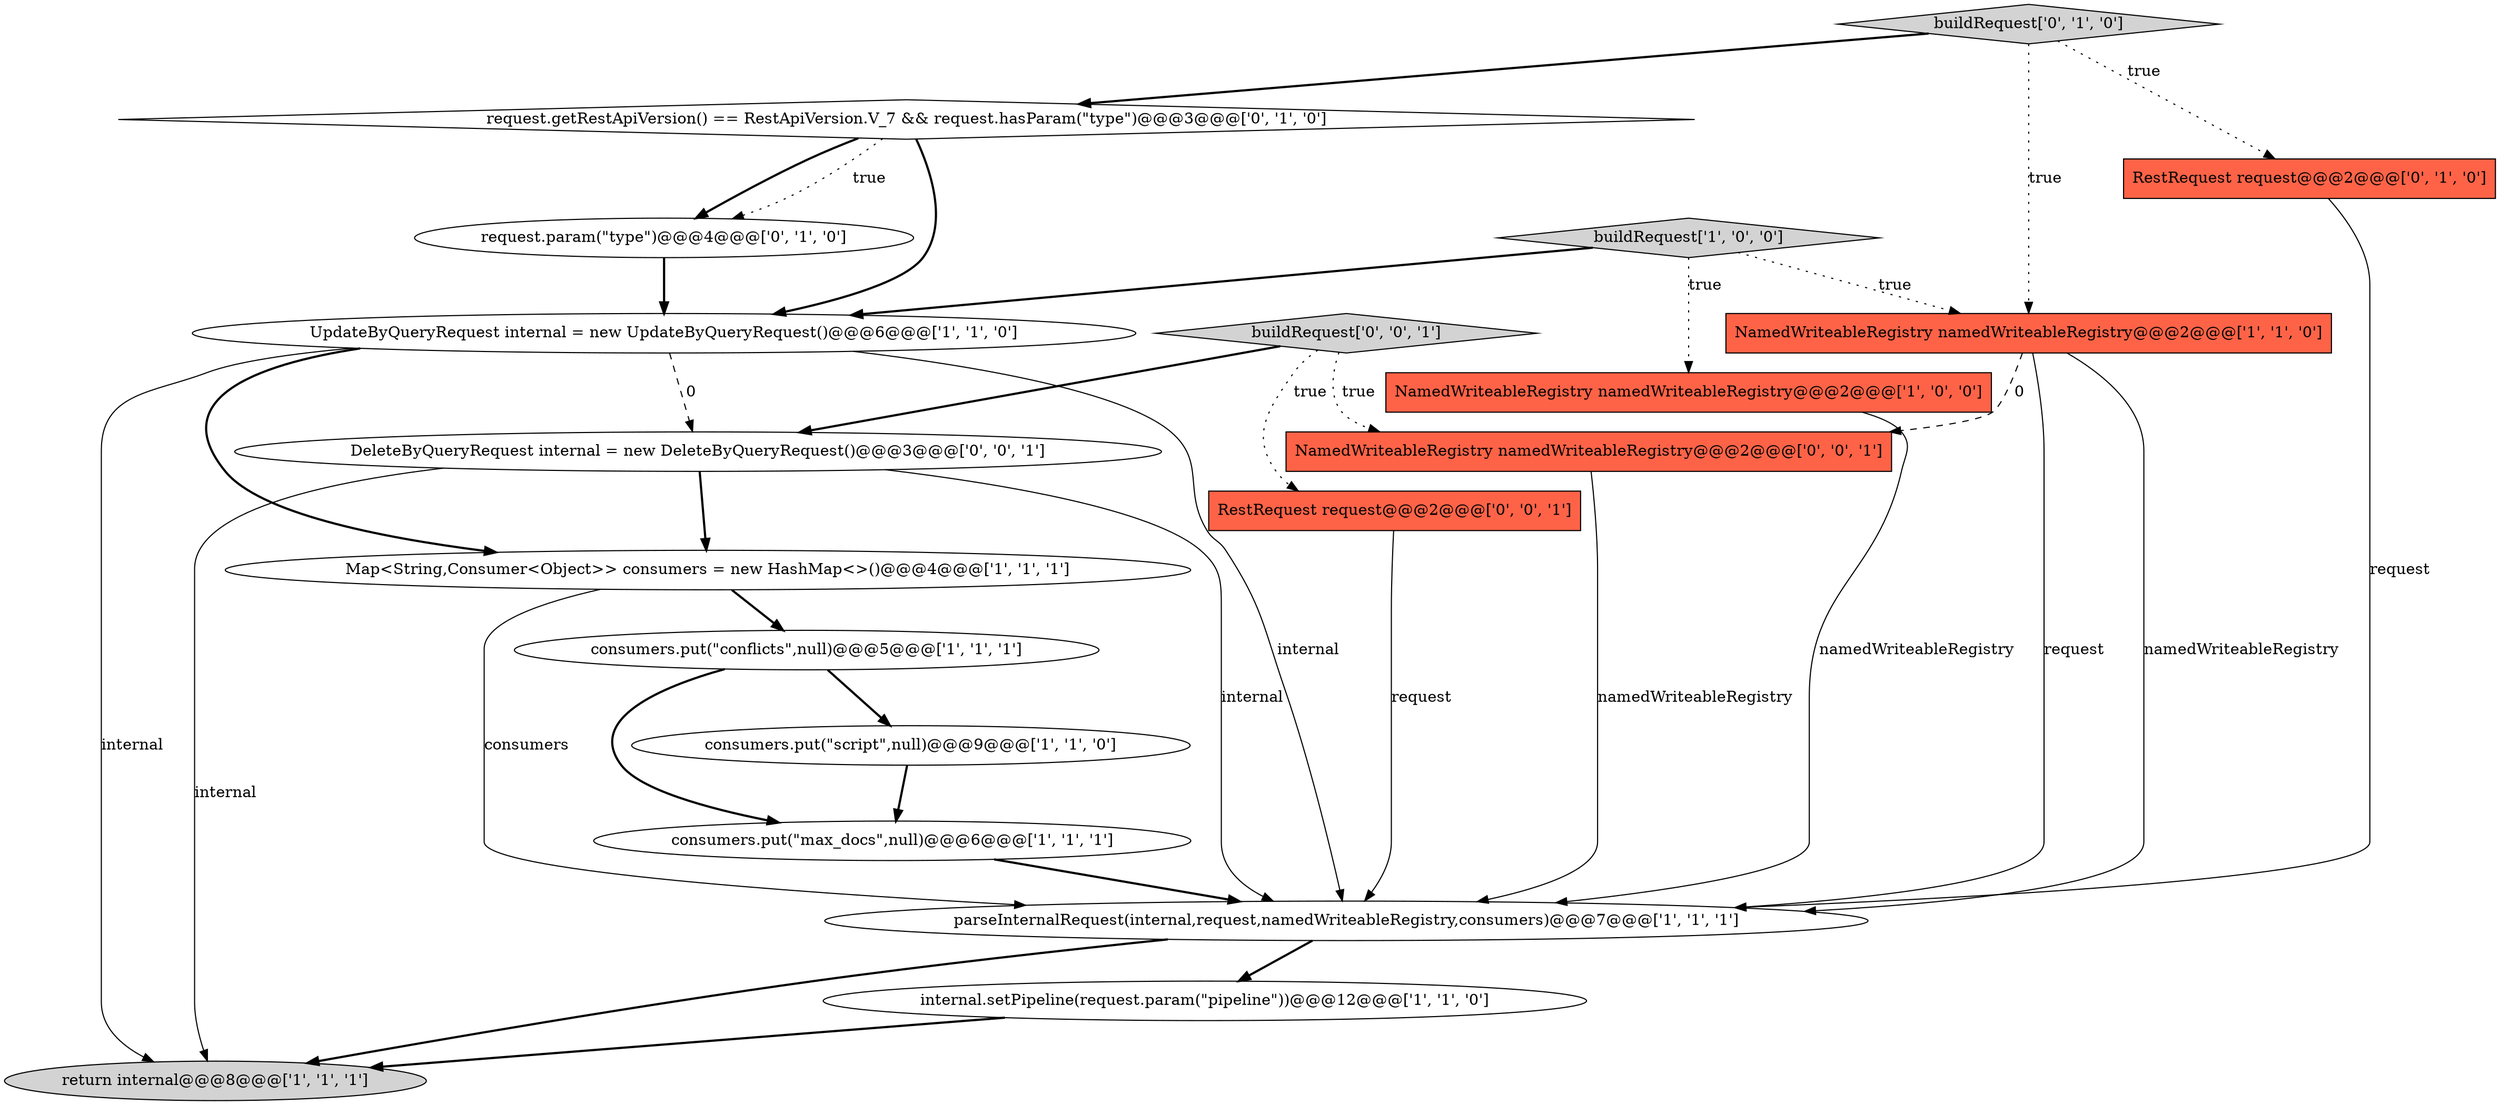 digraph {
16 [style = filled, label = "DeleteByQueryRequest internal = new DeleteByQueryRequest()@@@3@@@['0', '0', '1']", fillcolor = white, shape = ellipse image = "AAA0AAABBB3BBB"];
0 [style = filled, label = "UpdateByQueryRequest internal = new UpdateByQueryRequest()@@@6@@@['1', '1', '0']", fillcolor = white, shape = ellipse image = "AAA0AAABBB1BBB"];
14 [style = filled, label = "request.param(\"type\")@@@4@@@['0', '1', '0']", fillcolor = white, shape = ellipse image = "AAA1AAABBB2BBB"];
5 [style = filled, label = "NamedWriteableRegistry namedWriteableRegistry@@@2@@@['1', '1', '0']", fillcolor = tomato, shape = box image = "AAA0AAABBB1BBB"];
13 [style = filled, label = "buildRequest['0', '1', '0']", fillcolor = lightgray, shape = diamond image = "AAA0AAABBB2BBB"];
8 [style = filled, label = "consumers.put(\"conflicts\",null)@@@5@@@['1', '1', '1']", fillcolor = white, shape = ellipse image = "AAA0AAABBB1BBB"];
3 [style = filled, label = "consumers.put(\"script\",null)@@@9@@@['1', '1', '0']", fillcolor = white, shape = ellipse image = "AAA0AAABBB1BBB"];
10 [style = filled, label = "buildRequest['1', '0', '0']", fillcolor = lightgray, shape = diamond image = "AAA0AAABBB1BBB"];
12 [style = filled, label = "request.getRestApiVersion() == RestApiVersion.V_7 && request.hasParam(\"type\")@@@3@@@['0', '1', '0']", fillcolor = white, shape = diamond image = "AAA1AAABBB2BBB"];
15 [style = filled, label = "RestRequest request@@@2@@@['0', '0', '1']", fillcolor = tomato, shape = box image = "AAA0AAABBB3BBB"];
18 [style = filled, label = "NamedWriteableRegistry namedWriteableRegistry@@@2@@@['0', '0', '1']", fillcolor = tomato, shape = box image = "AAA0AAABBB3BBB"];
4 [style = filled, label = "consumers.put(\"max_docs\",null)@@@6@@@['1', '1', '1']", fillcolor = white, shape = ellipse image = "AAA0AAABBB1BBB"];
1 [style = filled, label = "internal.setPipeline(request.param(\"pipeline\"))@@@12@@@['1', '1', '0']", fillcolor = white, shape = ellipse image = "AAA0AAABBB1BBB"];
11 [style = filled, label = "RestRequest request@@@2@@@['0', '1', '0']", fillcolor = tomato, shape = box image = "AAA0AAABBB2BBB"];
6 [style = filled, label = "Map<String,Consumer<Object>> consumers = new HashMap<>()@@@4@@@['1', '1', '1']", fillcolor = white, shape = ellipse image = "AAA0AAABBB1BBB"];
7 [style = filled, label = "parseInternalRequest(internal,request,namedWriteableRegistry,consumers)@@@7@@@['1', '1', '1']", fillcolor = white, shape = ellipse image = "AAA0AAABBB1BBB"];
17 [style = filled, label = "buildRequest['0', '0', '1']", fillcolor = lightgray, shape = diamond image = "AAA0AAABBB3BBB"];
2 [style = filled, label = "NamedWriteableRegistry namedWriteableRegistry@@@2@@@['1', '0', '0']", fillcolor = tomato, shape = box image = "AAA0AAABBB1BBB"];
9 [style = filled, label = "return internal@@@8@@@['1', '1', '1']", fillcolor = lightgray, shape = ellipse image = "AAA0AAABBB1BBB"];
0->6 [style = bold, label=""];
17->18 [style = dotted, label="true"];
12->0 [style = bold, label=""];
10->2 [style = dotted, label="true"];
0->9 [style = solid, label="internal"];
2->7 [style = solid, label="namedWriteableRegistry"];
16->7 [style = solid, label="internal"];
4->7 [style = bold, label=""];
1->9 [style = bold, label=""];
8->4 [style = bold, label=""];
12->14 [style = bold, label=""];
5->7 [style = solid, label="namedWriteableRegistry"];
7->9 [style = bold, label=""];
16->9 [style = solid, label="internal"];
13->11 [style = dotted, label="true"];
11->7 [style = solid, label="request"];
18->7 [style = solid, label="namedWriteableRegistry"];
14->0 [style = bold, label=""];
15->7 [style = solid, label="request"];
5->18 [style = dashed, label="0"];
6->8 [style = bold, label=""];
8->3 [style = bold, label=""];
0->16 [style = dashed, label="0"];
13->12 [style = bold, label=""];
17->15 [style = dotted, label="true"];
16->6 [style = bold, label=""];
12->14 [style = dotted, label="true"];
13->5 [style = dotted, label="true"];
7->1 [style = bold, label=""];
0->7 [style = solid, label="internal"];
17->16 [style = bold, label=""];
5->7 [style = solid, label="request"];
3->4 [style = bold, label=""];
10->0 [style = bold, label=""];
6->7 [style = solid, label="consumers"];
10->5 [style = dotted, label="true"];
}
